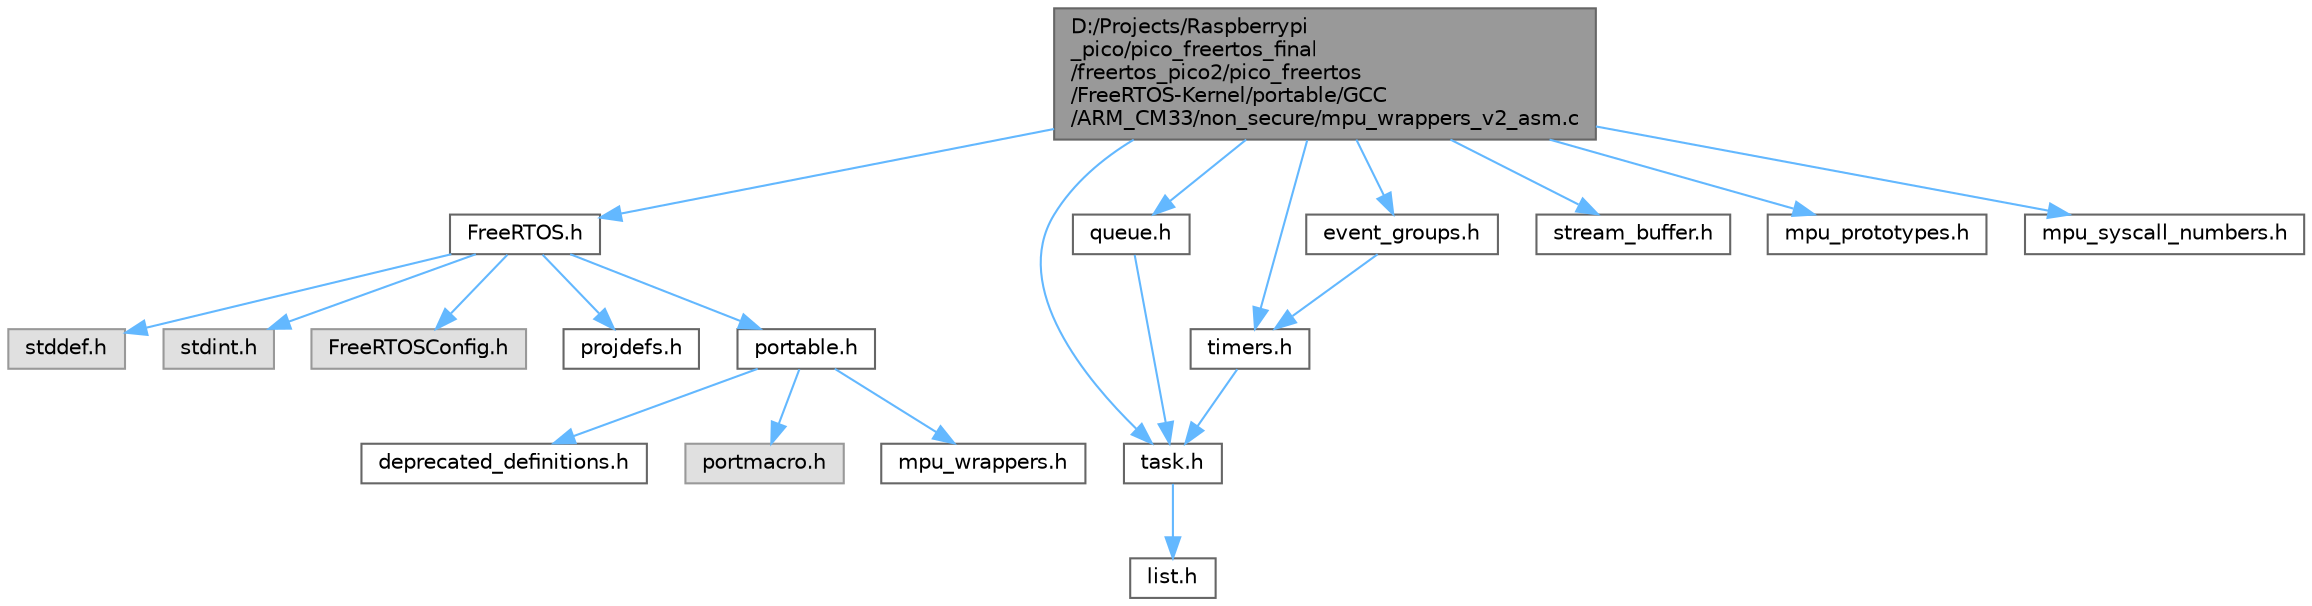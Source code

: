 digraph "D:/Projects/Raspberrypi_pico/pico_freertos_final/freertos_pico2/pico_freertos/FreeRTOS-Kernel/portable/GCC/ARM_CM33/non_secure/mpu_wrappers_v2_asm.c"
{
 // LATEX_PDF_SIZE
  bgcolor="transparent";
  edge [fontname=Helvetica,fontsize=10,labelfontname=Helvetica,labelfontsize=10];
  node [fontname=Helvetica,fontsize=10,shape=box,height=0.2,width=0.4];
  Node1 [id="Node000001",label="D:/Projects/Raspberrypi\l_pico/pico_freertos_final\l/freertos_pico2/pico_freertos\l/FreeRTOS-Kernel/portable/GCC\l/ARM_CM33/non_secure/mpu_wrappers_v2_asm.c",height=0.2,width=0.4,color="gray40", fillcolor="grey60", style="filled", fontcolor="black",tooltip=" "];
  Node1 -> Node2 [id="edge1_Node000001_Node000002",color="steelblue1",style="solid",tooltip=" "];
  Node2 [id="Node000002",label="FreeRTOS.h",height=0.2,width=0.4,color="grey40", fillcolor="white", style="filled",URL="$_free_r_t_o_s_8h.html",tooltip=" "];
  Node2 -> Node3 [id="edge2_Node000002_Node000003",color="steelblue1",style="solid",tooltip=" "];
  Node3 [id="Node000003",label="stddef.h",height=0.2,width=0.4,color="grey60", fillcolor="#E0E0E0", style="filled",tooltip=" "];
  Node2 -> Node4 [id="edge3_Node000002_Node000004",color="steelblue1",style="solid",tooltip=" "];
  Node4 [id="Node000004",label="stdint.h",height=0.2,width=0.4,color="grey60", fillcolor="#E0E0E0", style="filled",tooltip=" "];
  Node2 -> Node5 [id="edge4_Node000002_Node000005",color="steelblue1",style="solid",tooltip=" "];
  Node5 [id="Node000005",label="FreeRTOSConfig.h",height=0.2,width=0.4,color="grey60", fillcolor="#E0E0E0", style="filled",tooltip=" "];
  Node2 -> Node6 [id="edge5_Node000002_Node000006",color="steelblue1",style="solid",tooltip=" "];
  Node6 [id="Node000006",label="projdefs.h",height=0.2,width=0.4,color="grey40", fillcolor="white", style="filled",URL="$projdefs_8h.html",tooltip=" "];
  Node2 -> Node7 [id="edge6_Node000002_Node000007",color="steelblue1",style="solid",tooltip=" "];
  Node7 [id="Node000007",label="portable.h",height=0.2,width=0.4,color="grey40", fillcolor="white", style="filled",URL="$portable_8h.html",tooltip=" "];
  Node7 -> Node8 [id="edge7_Node000007_Node000008",color="steelblue1",style="solid",tooltip=" "];
  Node8 [id="Node000008",label="deprecated_definitions.h",height=0.2,width=0.4,color="grey40", fillcolor="white", style="filled",URL="$deprecated__definitions_8h.html",tooltip=" "];
  Node7 -> Node9 [id="edge8_Node000007_Node000009",color="steelblue1",style="solid",tooltip=" "];
  Node9 [id="Node000009",label="portmacro.h",height=0.2,width=0.4,color="grey60", fillcolor="#E0E0E0", style="filled",tooltip=" "];
  Node7 -> Node10 [id="edge9_Node000007_Node000010",color="steelblue1",style="solid",tooltip=" "];
  Node10 [id="Node000010",label="mpu_wrappers.h",height=0.2,width=0.4,color="grey40", fillcolor="white", style="filled",URL="$mpu__wrappers_8h.html",tooltip=" "];
  Node1 -> Node11 [id="edge10_Node000001_Node000011",color="steelblue1",style="solid",tooltip=" "];
  Node11 [id="Node000011",label="task.h",height=0.2,width=0.4,color="grey40", fillcolor="white", style="filled",URL="$task_8h.html",tooltip=" "];
  Node11 -> Node12 [id="edge11_Node000011_Node000012",color="steelblue1",style="solid",tooltip=" "];
  Node12 [id="Node000012",label="list.h",height=0.2,width=0.4,color="grey40", fillcolor="white", style="filled",URL="$list_8h.html",tooltip=" "];
  Node1 -> Node13 [id="edge12_Node000001_Node000013",color="steelblue1",style="solid",tooltip=" "];
  Node13 [id="Node000013",label="queue.h",height=0.2,width=0.4,color="grey40", fillcolor="white", style="filled",URL="$queue_8h.html",tooltip=" "];
  Node13 -> Node11 [id="edge13_Node000013_Node000011",color="steelblue1",style="solid",tooltip=" "];
  Node1 -> Node14 [id="edge14_Node000001_Node000014",color="steelblue1",style="solid",tooltip=" "];
  Node14 [id="Node000014",label="timers.h",height=0.2,width=0.4,color="grey40", fillcolor="white", style="filled",URL="$timers_8h.html",tooltip=" "];
  Node14 -> Node11 [id="edge15_Node000014_Node000011",color="steelblue1",style="solid",tooltip=" "];
  Node1 -> Node15 [id="edge16_Node000001_Node000015",color="steelblue1",style="solid",tooltip=" "];
  Node15 [id="Node000015",label="event_groups.h",height=0.2,width=0.4,color="grey40", fillcolor="white", style="filled",URL="$event__groups_8h.html",tooltip=" "];
  Node15 -> Node14 [id="edge17_Node000015_Node000014",color="steelblue1",style="solid",tooltip=" "];
  Node1 -> Node16 [id="edge18_Node000001_Node000016",color="steelblue1",style="solid",tooltip=" "];
  Node16 [id="Node000016",label="stream_buffer.h",height=0.2,width=0.4,color="grey40", fillcolor="white", style="filled",URL="$stream__buffer_8h.html",tooltip=" "];
  Node1 -> Node17 [id="edge19_Node000001_Node000017",color="steelblue1",style="solid",tooltip=" "];
  Node17 [id="Node000017",label="mpu_prototypes.h",height=0.2,width=0.4,color="grey40", fillcolor="white", style="filled",URL="$mpu__prototypes_8h.html",tooltip=" "];
  Node1 -> Node18 [id="edge20_Node000001_Node000018",color="steelblue1",style="solid",tooltip=" "];
  Node18 [id="Node000018",label="mpu_syscall_numbers.h",height=0.2,width=0.4,color="grey40", fillcolor="white", style="filled",URL="$mpu__syscall__numbers_8h.html",tooltip=" "];
}
